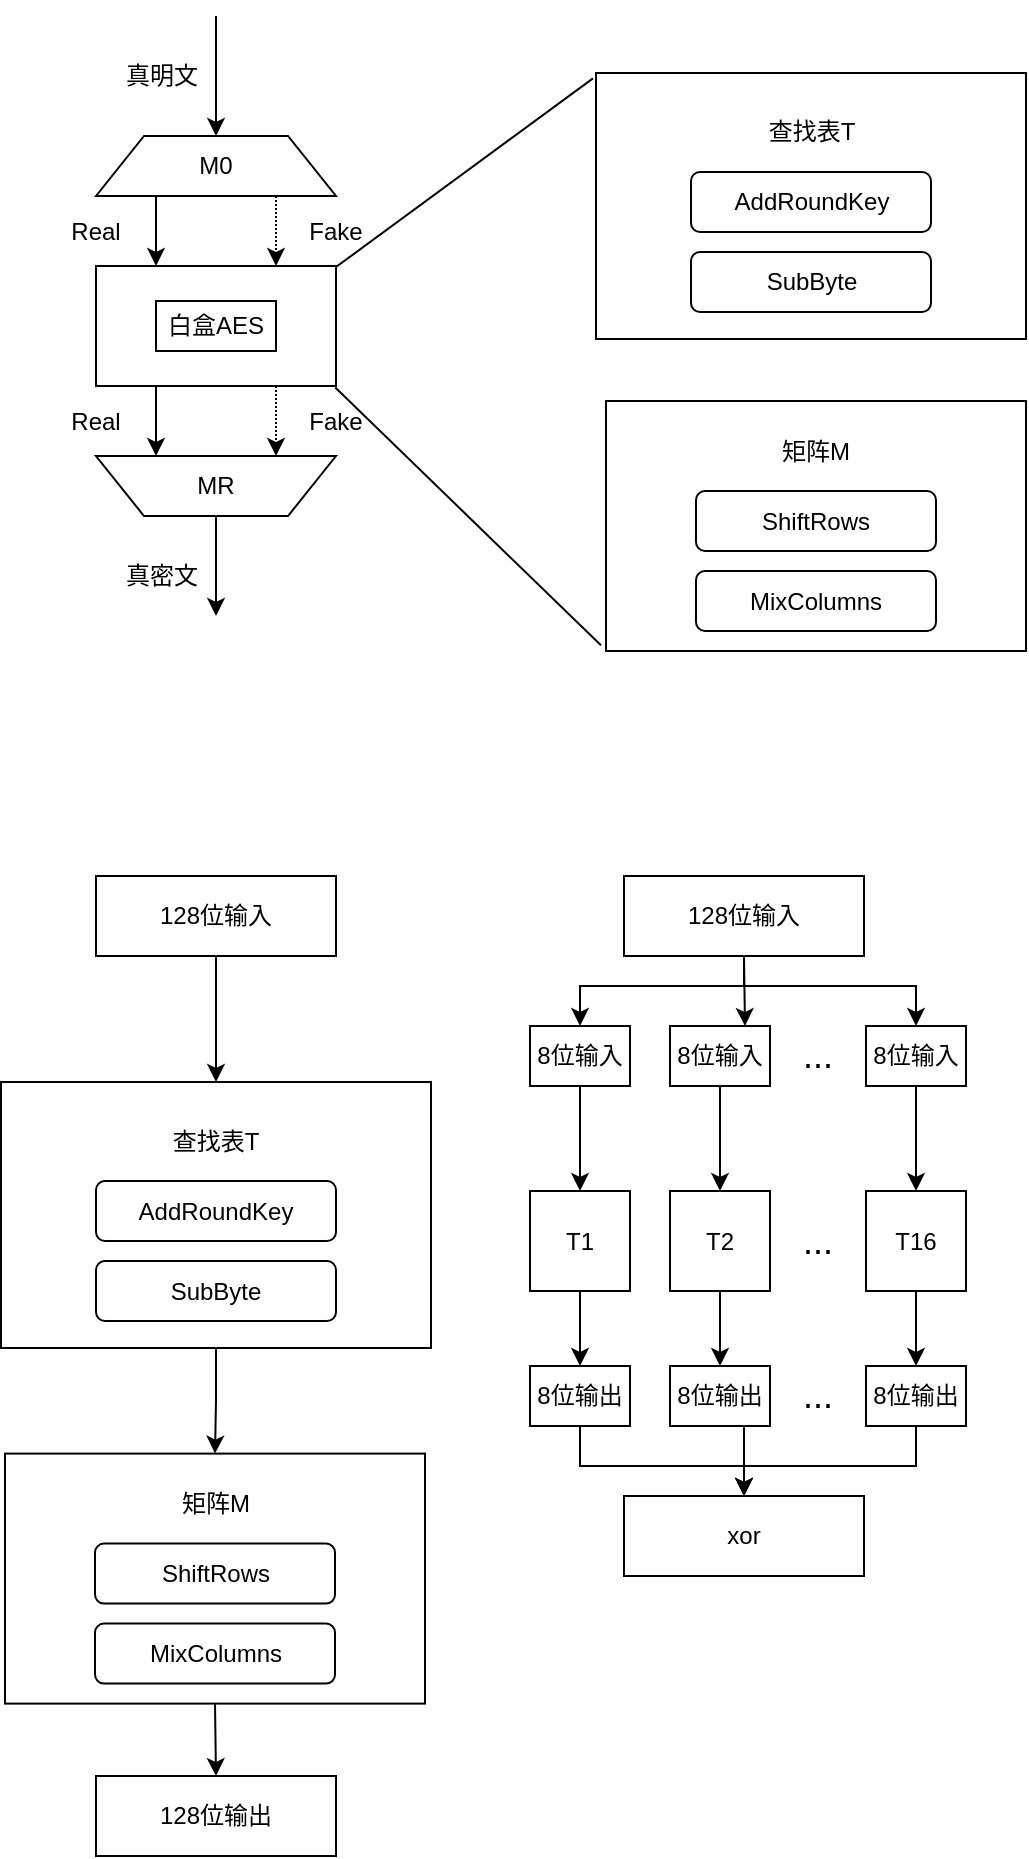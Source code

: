 <mxfile version="10.7.3" type="github"><diagram id="0dRQYv_F5uyMYDGNfTmp" name="Page-1"><mxGraphModel dx="1010" dy="620" grid="1" gridSize="10" guides="1" tooltips="1" connect="1" arrows="1" fold="1" page="1" pageScale="1" pageWidth="827" pageHeight="1169" math="0" shadow="0"><root><mxCell id="0"/><mxCell id="1" parent="0"/><mxCell id="oYDCeMC35sl-nhu6kf63-6" value="" style="rounded=0;whiteSpace=wrap;html=1;" vertex="1" parent="1"><mxGeometry x="630" y="628.5" width="215" height="133" as="geometry"/></mxCell><mxCell id="oYDCeMC35sl-nhu6kf63-4" value="" style="rounded=0;whiteSpace=wrap;html=1;" vertex="1" parent="1"><mxGeometry x="635" y="792.5" width="210" height="125" as="geometry"/></mxCell><mxCell id="oYDCeMC35sl-nhu6kf63-1" value="AddRoundKey" style="rounded=1;whiteSpace=wrap;html=1;" vertex="1" parent="1"><mxGeometry x="677.5" y="678" width="120" height="30" as="geometry"/></mxCell><mxCell id="oYDCeMC35sl-nhu6kf63-2" value="SubByte" style="rounded=1;whiteSpace=wrap;html=1;" vertex="1" parent="1"><mxGeometry x="677.5" y="718" width="120" height="30" as="geometry"/></mxCell><mxCell id="oYDCeMC35sl-nhu6kf63-5" value="查找表T" style="text;html=1;strokeColor=none;fillColor=none;align=center;verticalAlign=middle;whiteSpace=wrap;rounded=0;" vertex="1" parent="1"><mxGeometry x="707.5" y="648" width="60" height="20" as="geometry"/></mxCell><mxCell id="oYDCeMC35sl-nhu6kf63-7" value="ShiftRows" style="rounded=1;whiteSpace=wrap;html=1;" vertex="1" parent="1"><mxGeometry x="680" y="837.5" width="120" height="30" as="geometry"/></mxCell><mxCell id="oYDCeMC35sl-nhu6kf63-8" value="MixColumns" style="rounded=1;whiteSpace=wrap;html=1;" vertex="1" parent="1"><mxGeometry x="680" y="877.5" width="120" height="30" as="geometry"/></mxCell><mxCell id="oYDCeMC35sl-nhu6kf63-9" value="矩阵M" style="text;html=1;strokeColor=none;fillColor=none;align=center;verticalAlign=middle;whiteSpace=wrap;rounded=0;" vertex="1" parent="1"><mxGeometry x="710" y="807.5" width="60" height="20" as="geometry"/></mxCell><mxCell id="oYDCeMC35sl-nhu6kf63-22" style="edgeStyle=orthogonalEdgeStyle;rounded=0;orthogonalLoop=1;jettySize=auto;html=1;exitX=0.25;exitY=1;exitDx=0;exitDy=0;entryX=0.75;entryY=1;entryDx=0;entryDy=0;" edge="1" parent="1" source="oYDCeMC35sl-nhu6kf63-10" target="oYDCeMC35sl-nhu6kf63-16"><mxGeometry relative="1" as="geometry"/></mxCell><mxCell id="oYDCeMC35sl-nhu6kf63-23" style="edgeStyle=orthogonalEdgeStyle;rounded=0;orthogonalLoop=1;jettySize=auto;html=1;exitX=0.75;exitY=1;exitDx=0;exitDy=0;entryX=0.25;entryY=1;entryDx=0;entryDy=0;dashed=1;dashPattern=1 1;" edge="1" parent="1" source="oYDCeMC35sl-nhu6kf63-10" target="oYDCeMC35sl-nhu6kf63-16"><mxGeometry relative="1" as="geometry"/></mxCell><mxCell id="oYDCeMC35sl-nhu6kf63-10" value="" style="rounded=0;whiteSpace=wrap;html=1;" vertex="1" parent="1"><mxGeometry x="380" y="725" width="120" height="60" as="geometry"/></mxCell><mxCell id="oYDCeMC35sl-nhu6kf63-21" style="edgeStyle=orthogonalEdgeStyle;rounded=0;orthogonalLoop=1;jettySize=auto;html=1;exitX=0.75;exitY=1;exitDx=0;exitDy=0;entryX=0.75;entryY=0;entryDx=0;entryDy=0;dashed=1;dashPattern=1 1;" edge="1" parent="1" source="oYDCeMC35sl-nhu6kf63-15" target="oYDCeMC35sl-nhu6kf63-10"><mxGeometry relative="1" as="geometry"/></mxCell><mxCell id="oYDCeMC35sl-nhu6kf63-15" value="M0" style="shape=trapezoid;perimeter=trapezoidPerimeter;whiteSpace=wrap;html=1;" vertex="1" parent="1"><mxGeometry x="380" y="660" width="120" height="30" as="geometry"/></mxCell><mxCell id="oYDCeMC35sl-nhu6kf63-24" style="edgeStyle=orthogonalEdgeStyle;rounded=0;orthogonalLoop=1;jettySize=auto;html=1;exitX=0.5;exitY=0;exitDx=0;exitDy=0;" edge="1" parent="1" source="oYDCeMC35sl-nhu6kf63-16"><mxGeometry relative="1" as="geometry"><mxPoint x="440" y="900" as="targetPoint"/></mxGeometry></mxCell><mxCell id="oYDCeMC35sl-nhu6kf63-16" value="" style="shape=trapezoid;perimeter=trapezoidPerimeter;whiteSpace=wrap;html=1;rotation=180;" vertex="1" parent="1"><mxGeometry x="380" y="820" width="120" height="30" as="geometry"/></mxCell><mxCell id="oYDCeMC35sl-nhu6kf63-17" value="MR" style="text;html=1;strokeColor=none;fillColor=none;align=center;verticalAlign=middle;whiteSpace=wrap;rounded=0;" vertex="1" parent="1"><mxGeometry x="420" y="825" width="40" height="20" as="geometry"/></mxCell><mxCell id="oYDCeMC35sl-nhu6kf63-19" value="" style="endArrow=classic;html=1;entryX=0.5;entryY=0;entryDx=0;entryDy=0;" edge="1" parent="1" target="oYDCeMC35sl-nhu6kf63-15"><mxGeometry width="50" height="50" relative="1" as="geometry"><mxPoint x="440" y="600" as="sourcePoint"/><mxPoint x="320" y="870" as="targetPoint"/></mxGeometry></mxCell><mxCell id="oYDCeMC35sl-nhu6kf63-20" value="" style="endArrow=classic;html=1;entryX=0.25;entryY=0;entryDx=0;entryDy=0;exitX=0.25;exitY=1;exitDx=0;exitDy=0;" edge="1" parent="1" source="oYDCeMC35sl-nhu6kf63-15" target="oYDCeMC35sl-nhu6kf63-10"><mxGeometry width="50" height="50" relative="1" as="geometry"><mxPoint x="240" y="780" as="sourcePoint"/><mxPoint x="290" y="730" as="targetPoint"/></mxGeometry></mxCell><mxCell id="oYDCeMC35sl-nhu6kf63-25" value="Real" style="text;html=1;strokeColor=none;fillColor=none;align=center;verticalAlign=middle;whiteSpace=wrap;rounded=0;" vertex="1" parent="1"><mxGeometry x="360" y="697.5" width="40" height="20" as="geometry"/></mxCell><mxCell id="oYDCeMC35sl-nhu6kf63-26" value="Fake" style="text;html=1;strokeColor=none;fillColor=none;align=center;verticalAlign=middle;whiteSpace=wrap;rounded=0;" vertex="1" parent="1"><mxGeometry x="480" y="698" width="40" height="20" as="geometry"/></mxCell><mxCell id="oYDCeMC35sl-nhu6kf63-27" value="真明文" style="text;html=1;strokeColor=none;fillColor=none;align=center;verticalAlign=middle;whiteSpace=wrap;rounded=0;" vertex="1" parent="1"><mxGeometry x="393" y="620" width="40" height="20" as="geometry"/></mxCell><mxCell id="oYDCeMC35sl-nhu6kf63-29" value="白盒AES" style="rounded=0;whiteSpace=wrap;html=1;" vertex="1" parent="1"><mxGeometry x="410" y="742.5" width="60" height="25" as="geometry"/></mxCell><mxCell id="oYDCeMC35sl-nhu6kf63-30" value="Real" style="text;html=1;strokeColor=none;fillColor=none;align=center;verticalAlign=middle;whiteSpace=wrap;rounded=0;" vertex="1" parent="1"><mxGeometry x="360" y="792.5" width="40" height="20" as="geometry"/></mxCell><mxCell id="oYDCeMC35sl-nhu6kf63-31" value="Fake" style="text;html=1;strokeColor=none;fillColor=none;align=center;verticalAlign=middle;whiteSpace=wrap;rounded=0;" vertex="1" parent="1"><mxGeometry x="480" y="792.5" width="40" height="20" as="geometry"/></mxCell><mxCell id="oYDCeMC35sl-nhu6kf63-32" value="真密文" style="text;html=1;strokeColor=none;fillColor=none;align=center;verticalAlign=middle;whiteSpace=wrap;rounded=0;" vertex="1" parent="1"><mxGeometry x="393" y="870" width="40" height="20" as="geometry"/></mxCell><mxCell id="oYDCeMC35sl-nhu6kf63-34" value="" style="endArrow=none;html=1;exitX=0.997;exitY=0.013;exitDx=0;exitDy=0;exitPerimeter=0;entryX=-0.007;entryY=0.02;entryDx=0;entryDy=0;entryPerimeter=0;" edge="1" parent="1" source="oYDCeMC35sl-nhu6kf63-10" target="oYDCeMC35sl-nhu6kf63-6"><mxGeometry width="50" height="50" relative="1" as="geometry"><mxPoint x="520" y="732.5" as="sourcePoint"/><mxPoint x="627" y="588" as="targetPoint"/></mxGeometry></mxCell><mxCell id="oYDCeMC35sl-nhu6kf63-35" value="" style="endArrow=none;html=1;exitX=0.997;exitY=1.013;exitDx=0;exitDy=0;exitPerimeter=0;entryX=-0.012;entryY=0.977;entryDx=0;entryDy=0;entryPerimeter=0;" edge="1" parent="1" source="oYDCeMC35sl-nhu6kf63-10" target="oYDCeMC35sl-nhu6kf63-4"><mxGeometry width="50" height="50" relative="1" as="geometry"><mxPoint x="502" y="802.5" as="sourcePoint"/><mxPoint x="630" y="910" as="targetPoint"/></mxGeometry></mxCell><mxCell id="oYDCeMC35sl-nhu6kf63-84" style="edgeStyle=orthogonalEdgeStyle;rounded=0;orthogonalLoop=1;jettySize=auto;html=1;exitX=0.5;exitY=1;exitDx=0;exitDy=0;entryX=0.5;entryY=0;entryDx=0;entryDy=0;" edge="1" parent="1" source="oYDCeMC35sl-nhu6kf63-36" target="oYDCeMC35sl-nhu6kf63-77"><mxGeometry relative="1" as="geometry"/></mxCell><mxCell id="oYDCeMC35sl-nhu6kf63-36" value="" style="rounded=0;whiteSpace=wrap;html=1;" vertex="1" parent="1"><mxGeometry x="332.5" y="1133" width="215" height="133" as="geometry"/></mxCell><mxCell id="oYDCeMC35sl-nhu6kf63-37" value="AddRoundKey" style="rounded=1;whiteSpace=wrap;html=1;" vertex="1" parent="1"><mxGeometry x="380" y="1182.5" width="120" height="30" as="geometry"/></mxCell><mxCell id="oYDCeMC35sl-nhu6kf63-38" value="SubByte" style="rounded=1;whiteSpace=wrap;html=1;" vertex="1" parent="1"><mxGeometry x="380" y="1222.5" width="120" height="30" as="geometry"/></mxCell><mxCell id="oYDCeMC35sl-nhu6kf63-39" value="查找表T" style="text;html=1;strokeColor=none;fillColor=none;align=center;verticalAlign=middle;whiteSpace=wrap;rounded=0;" vertex="1" parent="1"><mxGeometry x="410" y="1152.5" width="60" height="20" as="geometry"/></mxCell><mxCell id="oYDCeMC35sl-nhu6kf63-67" style="edgeStyle=orthogonalEdgeStyle;rounded=0;orthogonalLoop=1;jettySize=auto;html=1;exitX=0.5;exitY=1;exitDx=0;exitDy=0;entryX=0.5;entryY=0;entryDx=0;entryDy=0;" edge="1" parent="1" source="oYDCeMC35sl-nhu6kf63-40" target="oYDCeMC35sl-nhu6kf63-63"><mxGeometry relative="1" as="geometry"/></mxCell><mxCell id="oYDCeMC35sl-nhu6kf63-40" value="T1" style="rounded=0;whiteSpace=wrap;html=1;" vertex="1" parent="1"><mxGeometry x="597" y="1187.5" width="50" height="50" as="geometry"/></mxCell><mxCell id="oYDCeMC35sl-nhu6kf63-68" style="edgeStyle=orthogonalEdgeStyle;rounded=0;orthogonalLoop=1;jettySize=auto;html=1;exitX=0.5;exitY=1;exitDx=0;exitDy=0;entryX=0.5;entryY=0;entryDx=0;entryDy=0;" edge="1" parent="1" source="oYDCeMC35sl-nhu6kf63-41" target="oYDCeMC35sl-nhu6kf63-64"><mxGeometry relative="1" as="geometry"/></mxCell><mxCell id="oYDCeMC35sl-nhu6kf63-41" value="T2" style="rounded=0;whiteSpace=wrap;html=1;" vertex="1" parent="1"><mxGeometry x="667" y="1187.5" width="50" height="50" as="geometry"/></mxCell><mxCell id="oYDCeMC35sl-nhu6kf63-69" style="edgeStyle=orthogonalEdgeStyle;rounded=0;orthogonalLoop=1;jettySize=auto;html=1;exitX=0.5;exitY=1;exitDx=0;exitDy=0;entryX=0.5;entryY=0;entryDx=0;entryDy=0;" edge="1" parent="1" source="oYDCeMC35sl-nhu6kf63-42" target="oYDCeMC35sl-nhu6kf63-65"><mxGeometry relative="1" as="geometry"/></mxCell><mxCell id="oYDCeMC35sl-nhu6kf63-42" value="T16" style="rounded=0;whiteSpace=wrap;html=1;" vertex="1" parent="1"><mxGeometry x="765" y="1187.5" width="50" height="50" as="geometry"/></mxCell><mxCell id="oYDCeMC35sl-nhu6kf63-43" value="&lt;font style=&quot;font-size: 18px&quot;&gt;...&lt;/font&gt;" style="text;html=1;strokeColor=none;fillColor=none;align=center;verticalAlign=middle;whiteSpace=wrap;rounded=0;" vertex="1" parent="1"><mxGeometry x="725" y="1202.5" width="32" height="20" as="geometry"/></mxCell><mxCell id="oYDCeMC35sl-nhu6kf63-46" style="edgeStyle=orthogonalEdgeStyle;rounded=0;orthogonalLoop=1;jettySize=auto;html=1;exitX=0.5;exitY=1;exitDx=0;exitDy=0;entryX=0.5;entryY=0;entryDx=0;entryDy=0;" edge="1" parent="1" source="oYDCeMC35sl-nhu6kf63-45" target="oYDCeMC35sl-nhu6kf63-36"><mxGeometry relative="1" as="geometry"/></mxCell><mxCell id="oYDCeMC35sl-nhu6kf63-45" value="128位输入" style="rounded=0;whiteSpace=wrap;html=1;" vertex="1" parent="1"><mxGeometry x="380" y="1030" width="120" height="40" as="geometry"/></mxCell><mxCell id="oYDCeMC35sl-nhu6kf63-56" style="edgeStyle=orthogonalEdgeStyle;rounded=0;orthogonalLoop=1;jettySize=auto;html=1;exitX=0.5;exitY=1;exitDx=0;exitDy=0;entryX=0.5;entryY=0;entryDx=0;entryDy=0;" edge="1" parent="1" source="oYDCeMC35sl-nhu6kf63-49" target="oYDCeMC35sl-nhu6kf63-51"><mxGeometry relative="1" as="geometry"><Array as="points"><mxPoint x="704" y="1085"/><mxPoint x="622" y="1085"/></Array></mxGeometry></mxCell><mxCell id="oYDCeMC35sl-nhu6kf63-58" style="edgeStyle=orthogonalEdgeStyle;rounded=0;orthogonalLoop=1;jettySize=auto;html=1;exitX=0.5;exitY=1;exitDx=0;exitDy=0;entryX=0.5;entryY=0;entryDx=0;entryDy=0;" edge="1" parent="1" source="oYDCeMC35sl-nhu6kf63-49" target="oYDCeMC35sl-nhu6kf63-53"><mxGeometry relative="1" as="geometry"><Array as="points"><mxPoint x="704" y="1085"/><mxPoint x="790" y="1085"/></Array></mxGeometry></mxCell><mxCell id="oYDCeMC35sl-nhu6kf63-59" style="edgeStyle=orthogonalEdgeStyle;rounded=0;orthogonalLoop=1;jettySize=auto;html=1;exitX=0.5;exitY=1;exitDx=0;exitDy=0;entryX=0.75;entryY=0;entryDx=0;entryDy=0;" edge="1" parent="1" source="oYDCeMC35sl-nhu6kf63-49" target="oYDCeMC35sl-nhu6kf63-52"><mxGeometry relative="1" as="geometry"/></mxCell><mxCell id="oYDCeMC35sl-nhu6kf63-49" value="128位输入" style="rounded=0;whiteSpace=wrap;html=1;" vertex="1" parent="1"><mxGeometry x="644" y="1030" width="120" height="40" as="geometry"/></mxCell><mxCell id="oYDCeMC35sl-nhu6kf63-60" style="edgeStyle=orthogonalEdgeStyle;rounded=0;orthogonalLoop=1;jettySize=auto;html=1;exitX=0.5;exitY=1;exitDx=0;exitDy=0;entryX=0.5;entryY=0;entryDx=0;entryDy=0;" edge="1" parent="1" source="oYDCeMC35sl-nhu6kf63-51" target="oYDCeMC35sl-nhu6kf63-40"><mxGeometry relative="1" as="geometry"/></mxCell><mxCell id="oYDCeMC35sl-nhu6kf63-51" value="8位输入" style="rounded=0;whiteSpace=wrap;html=1;" vertex="1" parent="1"><mxGeometry x="597" y="1105" width="50" height="30" as="geometry"/></mxCell><mxCell id="oYDCeMC35sl-nhu6kf63-61" style="edgeStyle=orthogonalEdgeStyle;rounded=0;orthogonalLoop=1;jettySize=auto;html=1;exitX=0.5;exitY=1;exitDx=0;exitDy=0;entryX=0.5;entryY=0;entryDx=0;entryDy=0;" edge="1" parent="1" source="oYDCeMC35sl-nhu6kf63-52" target="oYDCeMC35sl-nhu6kf63-41"><mxGeometry relative="1" as="geometry"/></mxCell><mxCell id="oYDCeMC35sl-nhu6kf63-52" value="8位输入" style="rounded=0;whiteSpace=wrap;html=1;" vertex="1" parent="1"><mxGeometry x="667" y="1105" width="50" height="30" as="geometry"/></mxCell><mxCell id="oYDCeMC35sl-nhu6kf63-62" style="edgeStyle=orthogonalEdgeStyle;rounded=0;orthogonalLoop=1;jettySize=auto;html=1;exitX=0.5;exitY=1;exitDx=0;exitDy=0;entryX=0.5;entryY=0;entryDx=0;entryDy=0;" edge="1" parent="1" source="oYDCeMC35sl-nhu6kf63-53" target="oYDCeMC35sl-nhu6kf63-42"><mxGeometry relative="1" as="geometry"/></mxCell><mxCell id="oYDCeMC35sl-nhu6kf63-53" value="8位输入" style="rounded=0;whiteSpace=wrap;html=1;" vertex="1" parent="1"><mxGeometry x="765" y="1105" width="50" height="30" as="geometry"/></mxCell><mxCell id="oYDCeMC35sl-nhu6kf63-54" value="&lt;font style=&quot;font-size: 18px&quot;&gt;...&lt;/font&gt;" style="text;html=1;strokeColor=none;fillColor=none;align=center;verticalAlign=middle;whiteSpace=wrap;rounded=0;" vertex="1" parent="1"><mxGeometry x="725" y="1110" width="32" height="20" as="geometry"/></mxCell><mxCell id="oYDCeMC35sl-nhu6kf63-71" style="edgeStyle=orthogonalEdgeStyle;rounded=0;orthogonalLoop=1;jettySize=auto;html=1;exitX=0.5;exitY=1;exitDx=0;exitDy=0;entryX=0.5;entryY=0;entryDx=0;entryDy=0;" edge="1" parent="1" source="oYDCeMC35sl-nhu6kf63-63" target="oYDCeMC35sl-nhu6kf63-70"><mxGeometry relative="1" as="geometry"><Array as="points"><mxPoint x="622" y="1325"/><mxPoint x="704" y="1325"/></Array></mxGeometry></mxCell><mxCell id="oYDCeMC35sl-nhu6kf63-63" value="8位输出" style="rounded=0;whiteSpace=wrap;html=1;" vertex="1" parent="1"><mxGeometry x="597" y="1275" width="50" height="30" as="geometry"/></mxCell><mxCell id="oYDCeMC35sl-nhu6kf63-74" style="edgeStyle=orthogonalEdgeStyle;rounded=0;orthogonalLoop=1;jettySize=auto;html=1;exitX=0.5;exitY=1;exitDx=0;exitDy=0;entryX=0.5;entryY=0;entryDx=0;entryDy=0;" edge="1" parent="1" source="oYDCeMC35sl-nhu6kf63-64" target="oYDCeMC35sl-nhu6kf63-70"><mxGeometry relative="1" as="geometry"/></mxCell><mxCell id="oYDCeMC35sl-nhu6kf63-64" value="8位输出" style="rounded=0;whiteSpace=wrap;html=1;" vertex="1" parent="1"><mxGeometry x="667" y="1275" width="50" height="30" as="geometry"/></mxCell><mxCell id="oYDCeMC35sl-nhu6kf63-75" style="edgeStyle=orthogonalEdgeStyle;rounded=0;orthogonalLoop=1;jettySize=auto;html=1;exitX=0.5;exitY=1;exitDx=0;exitDy=0;entryX=0.5;entryY=0;entryDx=0;entryDy=0;" edge="1" parent="1" source="oYDCeMC35sl-nhu6kf63-65" target="oYDCeMC35sl-nhu6kf63-70"><mxGeometry relative="1" as="geometry"><Array as="points"><mxPoint x="790" y="1325"/><mxPoint x="704" y="1325"/></Array></mxGeometry></mxCell><mxCell id="oYDCeMC35sl-nhu6kf63-65" value="8位输出" style="rounded=0;whiteSpace=wrap;html=1;" vertex="1" parent="1"><mxGeometry x="765" y="1275" width="50" height="30" as="geometry"/></mxCell><mxCell id="oYDCeMC35sl-nhu6kf63-66" value="&lt;font style=&quot;font-size: 18px&quot;&gt;...&lt;/font&gt;" style="text;html=1;strokeColor=none;fillColor=none;align=center;verticalAlign=middle;whiteSpace=wrap;rounded=0;" vertex="1" parent="1"><mxGeometry x="725" y="1280" width="32" height="20" as="geometry"/></mxCell><mxCell id="oYDCeMC35sl-nhu6kf63-70" value="xor" style="rounded=0;whiteSpace=wrap;html=1;" vertex="1" parent="1"><mxGeometry x="644" y="1340" width="120" height="40" as="geometry"/></mxCell><mxCell id="oYDCeMC35sl-nhu6kf63-86" style="edgeStyle=orthogonalEdgeStyle;rounded=0;orthogonalLoop=1;jettySize=auto;html=1;exitX=0.5;exitY=1;exitDx=0;exitDy=0;entryX=0.5;entryY=0;entryDx=0;entryDy=0;" edge="1" parent="1" source="oYDCeMC35sl-nhu6kf63-77" target="oYDCeMC35sl-nhu6kf63-85"><mxGeometry relative="1" as="geometry"/></mxCell><mxCell id="oYDCeMC35sl-nhu6kf63-77" value="" style="rounded=0;whiteSpace=wrap;html=1;" vertex="1" parent="1"><mxGeometry x="334.5" y="1318.8" width="210" height="125" as="geometry"/></mxCell><mxCell id="oYDCeMC35sl-nhu6kf63-78" value="ShiftRows" style="rounded=1;whiteSpace=wrap;html=1;" vertex="1" parent="1"><mxGeometry x="379.5" y="1363.8" width="120" height="30" as="geometry"/></mxCell><mxCell id="oYDCeMC35sl-nhu6kf63-79" value="MixColumns" style="rounded=1;whiteSpace=wrap;html=1;" vertex="1" parent="1"><mxGeometry x="379.5" y="1403.8" width="120" height="30" as="geometry"/></mxCell><mxCell id="oYDCeMC35sl-nhu6kf63-80" value="矩阵M" style="text;html=1;strokeColor=none;fillColor=none;align=center;verticalAlign=middle;whiteSpace=wrap;rounded=0;" vertex="1" parent="1"><mxGeometry x="409.5" y="1333.8" width="60" height="20" as="geometry"/></mxCell><mxCell id="oYDCeMC35sl-nhu6kf63-85" value="128位输出" style="rounded=0;whiteSpace=wrap;html=1;" vertex="1" parent="1"><mxGeometry x="380" y="1480" width="120" height="40" as="geometry"/></mxCell></root></mxGraphModel></diagram></mxfile>